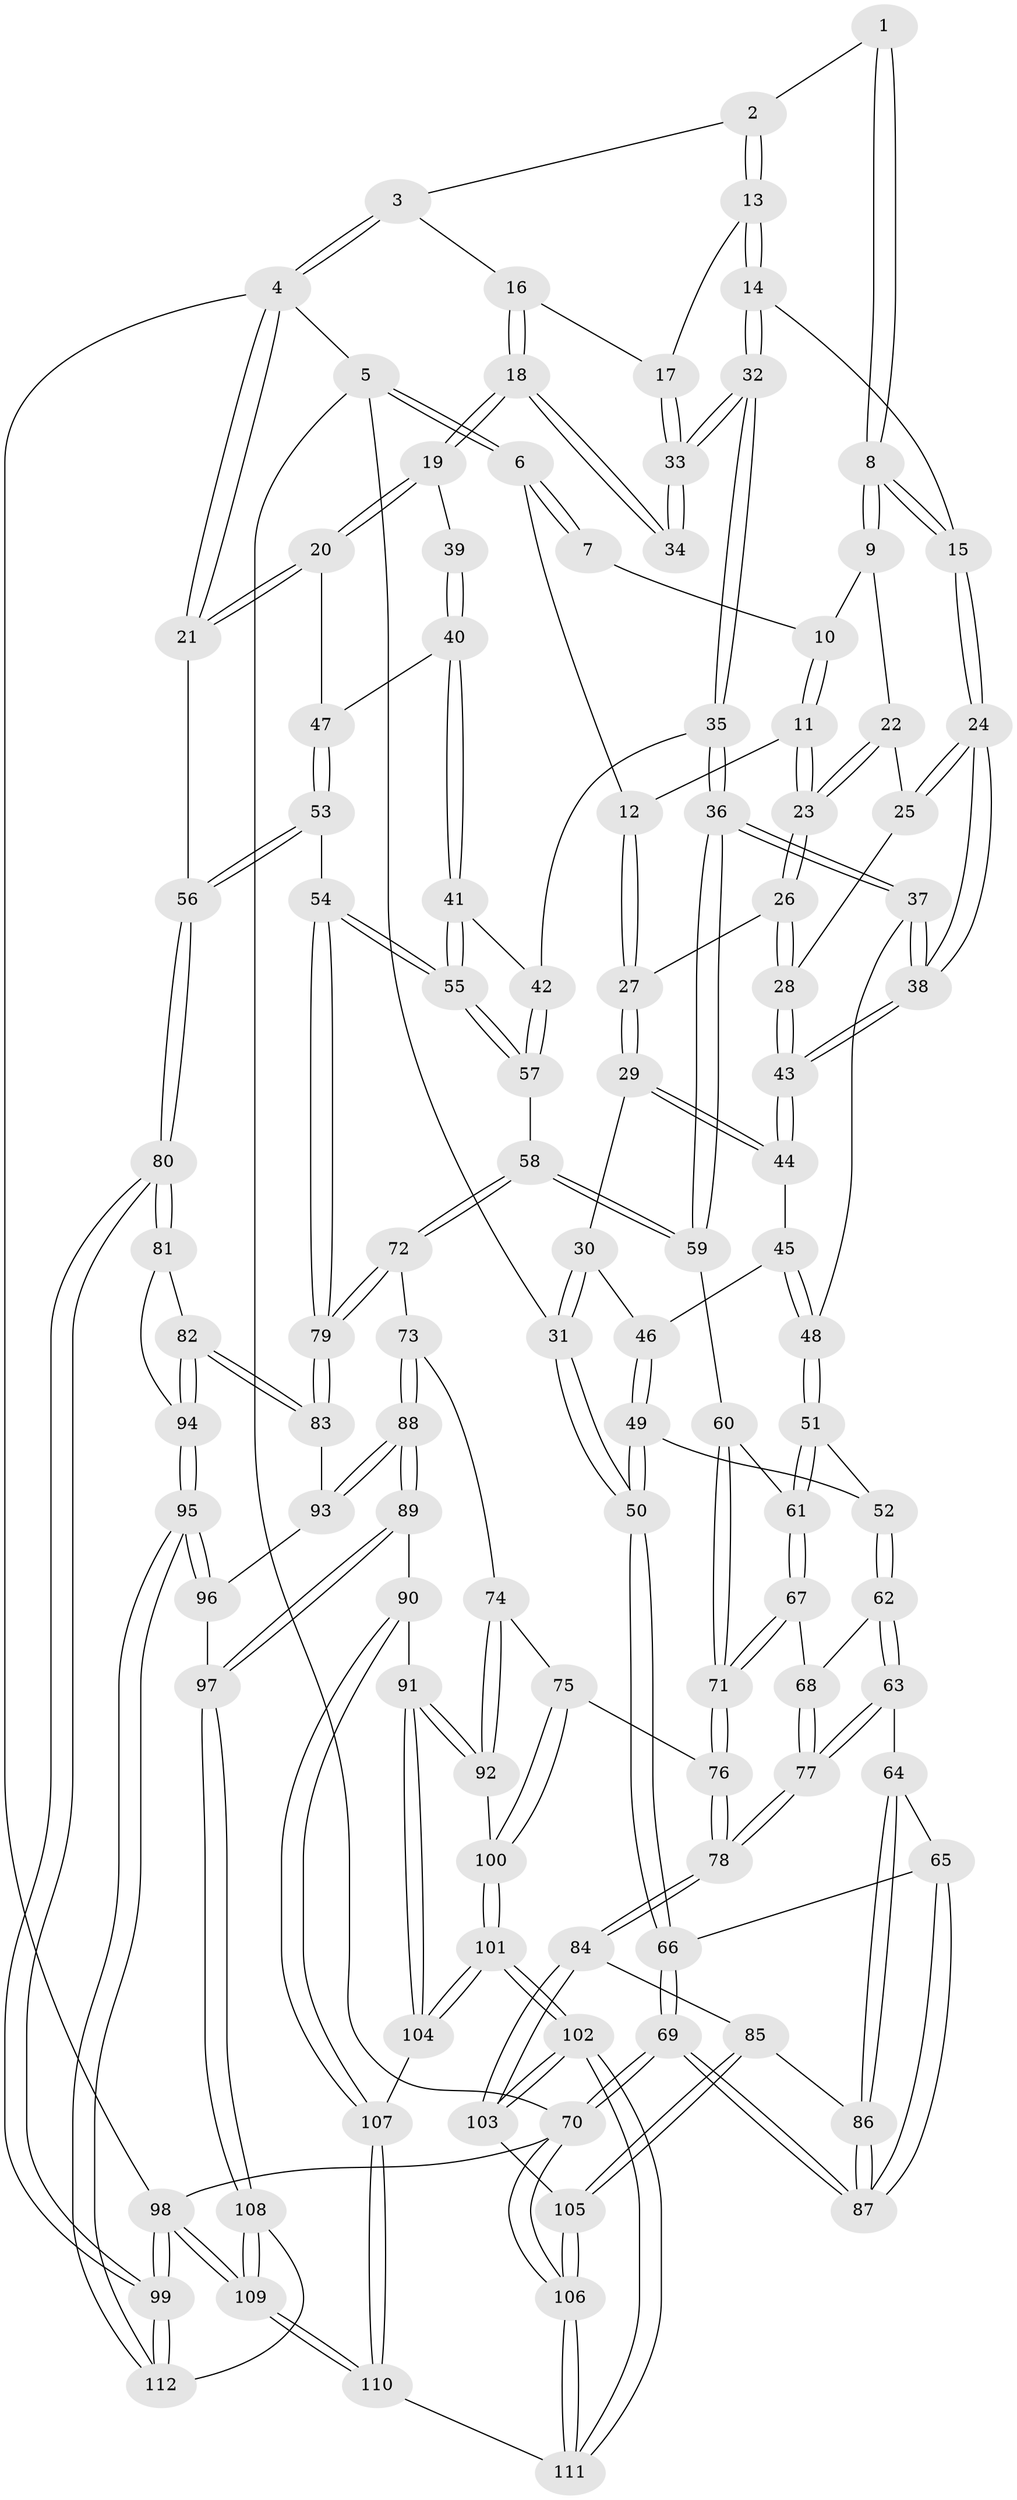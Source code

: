// coarse degree distribution, {3: 0.4642857142857143, 5: 0.03571428571428571, 4: 0.30357142857142855, 2: 0.19642857142857142}
// Generated by graph-tools (version 1.1) at 2025/54/03/04/25 22:54:44]
// undirected, 112 vertices, 277 edges
graph export_dot {
  node [color=gray90,style=filled];
  1 [pos="+0.442085559801798+0"];
  2 [pos="+0.767052375688468+0"];
  3 [pos="+0.8344672208017164+0"];
  4 [pos="+1+0"];
  5 [pos="+0+0"];
  6 [pos="+0+0"];
  7 [pos="+0.24589222455361684+0"];
  8 [pos="+0.43630424367920895+0.05926635754160056"];
  9 [pos="+0.3930520103608884+0.07901223650316691"];
  10 [pos="+0.30374118626640884+0.056729708523177436"];
  11 [pos="+0.21686724627299198+0.09121787537858587"];
  12 [pos="+0.16124010534956829+0.044631298713389604"];
  13 [pos="+0.7136182896501566+0"];
  14 [pos="+0.50323306917742+0.1261842404334353"];
  15 [pos="+0.49090756174664224+0.1212846350902071"];
  16 [pos="+0.8885756234240932+0.08719265340720653"];
  17 [pos="+0.7101429397658625+0.11753623177225263"];
  18 [pos="+0.9100218596902648+0.18277064201604148"];
  19 [pos="+0.9607648457449282+0.22718889022346012"];
  20 [pos="+1+0.2682995327879809"];
  21 [pos="+1+0.2790601957811301"];
  22 [pos="+0.37381289500321013+0.10110571897133522"];
  23 [pos="+0.2440078640137019+0.14846109366041563"];
  24 [pos="+0.3649225438037949+0.2896752439544158"];
  25 [pos="+0.36208157548914055+0.14014147092380133"];
  26 [pos="+0.24630399216572663+0.19050839179103088"];
  27 [pos="+0.11896251687202428+0.2177041496798984"];
  28 [pos="+0.2595001021469115+0.20859604823641728"];
  29 [pos="+0.08351388735124111+0.24519168197336674"];
  30 [pos="+0.04111951926606327+0.24255729522382488"];
  31 [pos="+0+0.19730338858088733"];
  32 [pos="+0.6291742945391353+0.2464899606172909"];
  33 [pos="+0.7061145859348604+0.16735465257614263"];
  34 [pos="+0.751331979942407+0.1755001826636649"];
  35 [pos="+0.6195424852213011+0.34997806150186056"];
  36 [pos="+0.5145020896060416+0.4119503258347966"];
  37 [pos="+0.3426979311905869+0.34687819392574515"];
  38 [pos="+0.3411187439825878+0.34265813151912217"];
  39 [pos="+0.8004734671034748+0.26183890605575827"];
  40 [pos="+0.7710068528632354+0.3754468806960349"];
  41 [pos="+0.6950880853059159+0.3840833914085458"];
  42 [pos="+0.6617318321770518+0.3710281796453845"];
  43 [pos="+0.31781779906360064+0.3203990027466046"];
  44 [pos="+0.1295931605144199+0.29060421448304835"];
  45 [pos="+0.1313147864930335+0.3665314246553078"];
  46 [pos="+0.10128041700745587+0.4008914475532692"];
  47 [pos="+0.8589736017749435+0.37573125040850247"];
  48 [pos="+0.2885149722588395+0.407780729959583"];
  49 [pos="+0.08541697737954904+0.42681601842057604"];
  50 [pos="+0+0.3771566146134877"];
  51 [pos="+0.2801622497623136+0.4231493318927152"];
  52 [pos="+0.13566606128693395+0.48594950866404674"];
  53 [pos="+0.8839349773574048+0.5061964942873658"];
  54 [pos="+0.7841568064943539+0.5968125244498714"];
  55 [pos="+0.7782854716744565+0.589036664111258"];
  56 [pos="+1+0.6021113883900148"];
  57 [pos="+0.6654795851126718+0.5617766157934255"];
  58 [pos="+0.5587141129738225+0.5925342079662705"];
  59 [pos="+0.5101628511170277+0.47839481491925717"];
  60 [pos="+0.4041620224835622+0.5727962600900572"];
  61 [pos="+0.2847446141396949+0.49513497625397357"];
  62 [pos="+0.11564603073321855+0.5765178781414029"];
  63 [pos="+0.08991904108713525+0.5976146764940209"];
  64 [pos="+0.04105068666538834+0.6174228682364072"];
  65 [pos="+0+0.6188182694384077"];
  66 [pos="+0+0.5786199362015187"];
  67 [pos="+0.25873176651690094+0.6016886267475278"];
  68 [pos="+0.16341205005882406+0.5852425558821562"];
  69 [pos="+0+1"];
  70 [pos="+0+1"];
  71 [pos="+0.33112365701593516+0.7140061519295299"];
  72 [pos="+0.5654254400645123+0.6441992051342309"];
  73 [pos="+0.5639502170435948+0.6486467409855639"];
  74 [pos="+0.5542165327111465+0.6548228882652388"];
  75 [pos="+0.3470978239152798+0.7244832367906224"];
  76 [pos="+0.33165552720884656+0.7179578880630065"];
  77 [pos="+0.212744834440661+0.7366444537175072"];
  78 [pos="+0.24878392755020476+0.7781423447551394"];
  79 [pos="+0.7860885510415164+0.6374390250624862"];
  80 [pos="+1+0.7699799136864914"];
  81 [pos="+1+0.7605002934022518"];
  82 [pos="+0.8303973053563928+0.6917118293151243"];
  83 [pos="+0.8038681597116273+0.6749745698209876"];
  84 [pos="+0.24775042610520037+0.7793857027654119"];
  85 [pos="+0.15373451539070027+0.8236156226869321"];
  86 [pos="+0.15280352642347944+0.8236589521081075"];
  87 [pos="+0.06381869035475354+0.8619464430117248"];
  88 [pos="+0.6215375172807573+0.7520722367849793"];
  89 [pos="+0.5967894994384854+0.8523442632322077"];
  90 [pos="+0.5847664263312399+0.8519232751408279"];
  91 [pos="+0.5153654995367508+0.8386475823095774"];
  92 [pos="+0.4951908634009816+0.8229401827388123"];
  93 [pos="+0.7306162869134443+0.7341709201345719"];
  94 [pos="+0.7691334637224573+0.9093734953488167"];
  95 [pos="+0.7688532330371227+0.9096697485370953"];
  96 [pos="+0.7265047319787973+0.771678275669457"];
  97 [pos="+0.6371984207636571+0.8936867798628885"];
  98 [pos="+1+1"];
  99 [pos="+1+0.9715782320679998"];
  100 [pos="+0.405948356609804+0.7915099487361906"];
  101 [pos="+0.38618507602425856+0.9752465119680723"];
  102 [pos="+0.3823557944819271+0.9826705804394668"];
  103 [pos="+0.29365561482265434+0.8997138058609787"];
  104 [pos="+0.47442533377292884+0.9134376136739317"];
  105 [pos="+0.20873070421887105+0.9780734224593075"];
  106 [pos="+0.19531587791176136+1"];
  107 [pos="+0.5144679856256683+0.9459731136386474"];
  108 [pos="+0.7018753812853411+0.9870379362570225"];
  109 [pos="+0.660926212579479+1"];
  110 [pos="+0.5661641248767143+1"];
  111 [pos="+0.38736844337650983+1"];
  112 [pos="+0.7452922471817954+0.9491485261153635"];
  1 -- 2;
  1 -- 8;
  1 -- 8;
  2 -- 3;
  2 -- 13;
  2 -- 13;
  3 -- 4;
  3 -- 4;
  3 -- 16;
  4 -- 5;
  4 -- 21;
  4 -- 21;
  4 -- 98;
  5 -- 6;
  5 -- 6;
  5 -- 31;
  5 -- 70;
  6 -- 7;
  6 -- 7;
  6 -- 12;
  7 -- 10;
  8 -- 9;
  8 -- 9;
  8 -- 15;
  8 -- 15;
  9 -- 10;
  9 -- 22;
  10 -- 11;
  10 -- 11;
  11 -- 12;
  11 -- 23;
  11 -- 23;
  12 -- 27;
  12 -- 27;
  13 -- 14;
  13 -- 14;
  13 -- 17;
  14 -- 15;
  14 -- 32;
  14 -- 32;
  15 -- 24;
  15 -- 24;
  16 -- 17;
  16 -- 18;
  16 -- 18;
  17 -- 33;
  17 -- 33;
  18 -- 19;
  18 -- 19;
  18 -- 34;
  18 -- 34;
  19 -- 20;
  19 -- 20;
  19 -- 39;
  20 -- 21;
  20 -- 21;
  20 -- 47;
  21 -- 56;
  22 -- 23;
  22 -- 23;
  22 -- 25;
  23 -- 26;
  23 -- 26;
  24 -- 25;
  24 -- 25;
  24 -- 38;
  24 -- 38;
  25 -- 28;
  26 -- 27;
  26 -- 28;
  26 -- 28;
  27 -- 29;
  27 -- 29;
  28 -- 43;
  28 -- 43;
  29 -- 30;
  29 -- 44;
  29 -- 44;
  30 -- 31;
  30 -- 31;
  30 -- 46;
  31 -- 50;
  31 -- 50;
  32 -- 33;
  32 -- 33;
  32 -- 35;
  32 -- 35;
  33 -- 34;
  33 -- 34;
  35 -- 36;
  35 -- 36;
  35 -- 42;
  36 -- 37;
  36 -- 37;
  36 -- 59;
  36 -- 59;
  37 -- 38;
  37 -- 38;
  37 -- 48;
  38 -- 43;
  38 -- 43;
  39 -- 40;
  39 -- 40;
  40 -- 41;
  40 -- 41;
  40 -- 47;
  41 -- 42;
  41 -- 55;
  41 -- 55;
  42 -- 57;
  42 -- 57;
  43 -- 44;
  43 -- 44;
  44 -- 45;
  45 -- 46;
  45 -- 48;
  45 -- 48;
  46 -- 49;
  46 -- 49;
  47 -- 53;
  47 -- 53;
  48 -- 51;
  48 -- 51;
  49 -- 50;
  49 -- 50;
  49 -- 52;
  50 -- 66;
  50 -- 66;
  51 -- 52;
  51 -- 61;
  51 -- 61;
  52 -- 62;
  52 -- 62;
  53 -- 54;
  53 -- 56;
  53 -- 56;
  54 -- 55;
  54 -- 55;
  54 -- 79;
  54 -- 79;
  55 -- 57;
  55 -- 57;
  56 -- 80;
  56 -- 80;
  57 -- 58;
  58 -- 59;
  58 -- 59;
  58 -- 72;
  58 -- 72;
  59 -- 60;
  60 -- 61;
  60 -- 71;
  60 -- 71;
  61 -- 67;
  61 -- 67;
  62 -- 63;
  62 -- 63;
  62 -- 68;
  63 -- 64;
  63 -- 77;
  63 -- 77;
  64 -- 65;
  64 -- 86;
  64 -- 86;
  65 -- 66;
  65 -- 87;
  65 -- 87;
  66 -- 69;
  66 -- 69;
  67 -- 68;
  67 -- 71;
  67 -- 71;
  68 -- 77;
  68 -- 77;
  69 -- 70;
  69 -- 70;
  69 -- 87;
  69 -- 87;
  70 -- 106;
  70 -- 106;
  70 -- 98;
  71 -- 76;
  71 -- 76;
  72 -- 73;
  72 -- 79;
  72 -- 79;
  73 -- 74;
  73 -- 88;
  73 -- 88;
  74 -- 75;
  74 -- 92;
  74 -- 92;
  75 -- 76;
  75 -- 100;
  75 -- 100;
  76 -- 78;
  76 -- 78;
  77 -- 78;
  77 -- 78;
  78 -- 84;
  78 -- 84;
  79 -- 83;
  79 -- 83;
  80 -- 81;
  80 -- 81;
  80 -- 99;
  80 -- 99;
  81 -- 82;
  81 -- 94;
  82 -- 83;
  82 -- 83;
  82 -- 94;
  82 -- 94;
  83 -- 93;
  84 -- 85;
  84 -- 103;
  84 -- 103;
  85 -- 86;
  85 -- 105;
  85 -- 105;
  86 -- 87;
  86 -- 87;
  88 -- 89;
  88 -- 89;
  88 -- 93;
  88 -- 93;
  89 -- 90;
  89 -- 97;
  89 -- 97;
  90 -- 91;
  90 -- 107;
  90 -- 107;
  91 -- 92;
  91 -- 92;
  91 -- 104;
  91 -- 104;
  92 -- 100;
  93 -- 96;
  94 -- 95;
  94 -- 95;
  95 -- 96;
  95 -- 96;
  95 -- 112;
  95 -- 112;
  96 -- 97;
  97 -- 108;
  97 -- 108;
  98 -- 99;
  98 -- 99;
  98 -- 109;
  98 -- 109;
  99 -- 112;
  99 -- 112;
  100 -- 101;
  100 -- 101;
  101 -- 102;
  101 -- 102;
  101 -- 104;
  101 -- 104;
  102 -- 103;
  102 -- 103;
  102 -- 111;
  102 -- 111;
  103 -- 105;
  104 -- 107;
  105 -- 106;
  105 -- 106;
  106 -- 111;
  106 -- 111;
  107 -- 110;
  107 -- 110;
  108 -- 109;
  108 -- 109;
  108 -- 112;
  109 -- 110;
  109 -- 110;
  110 -- 111;
}

